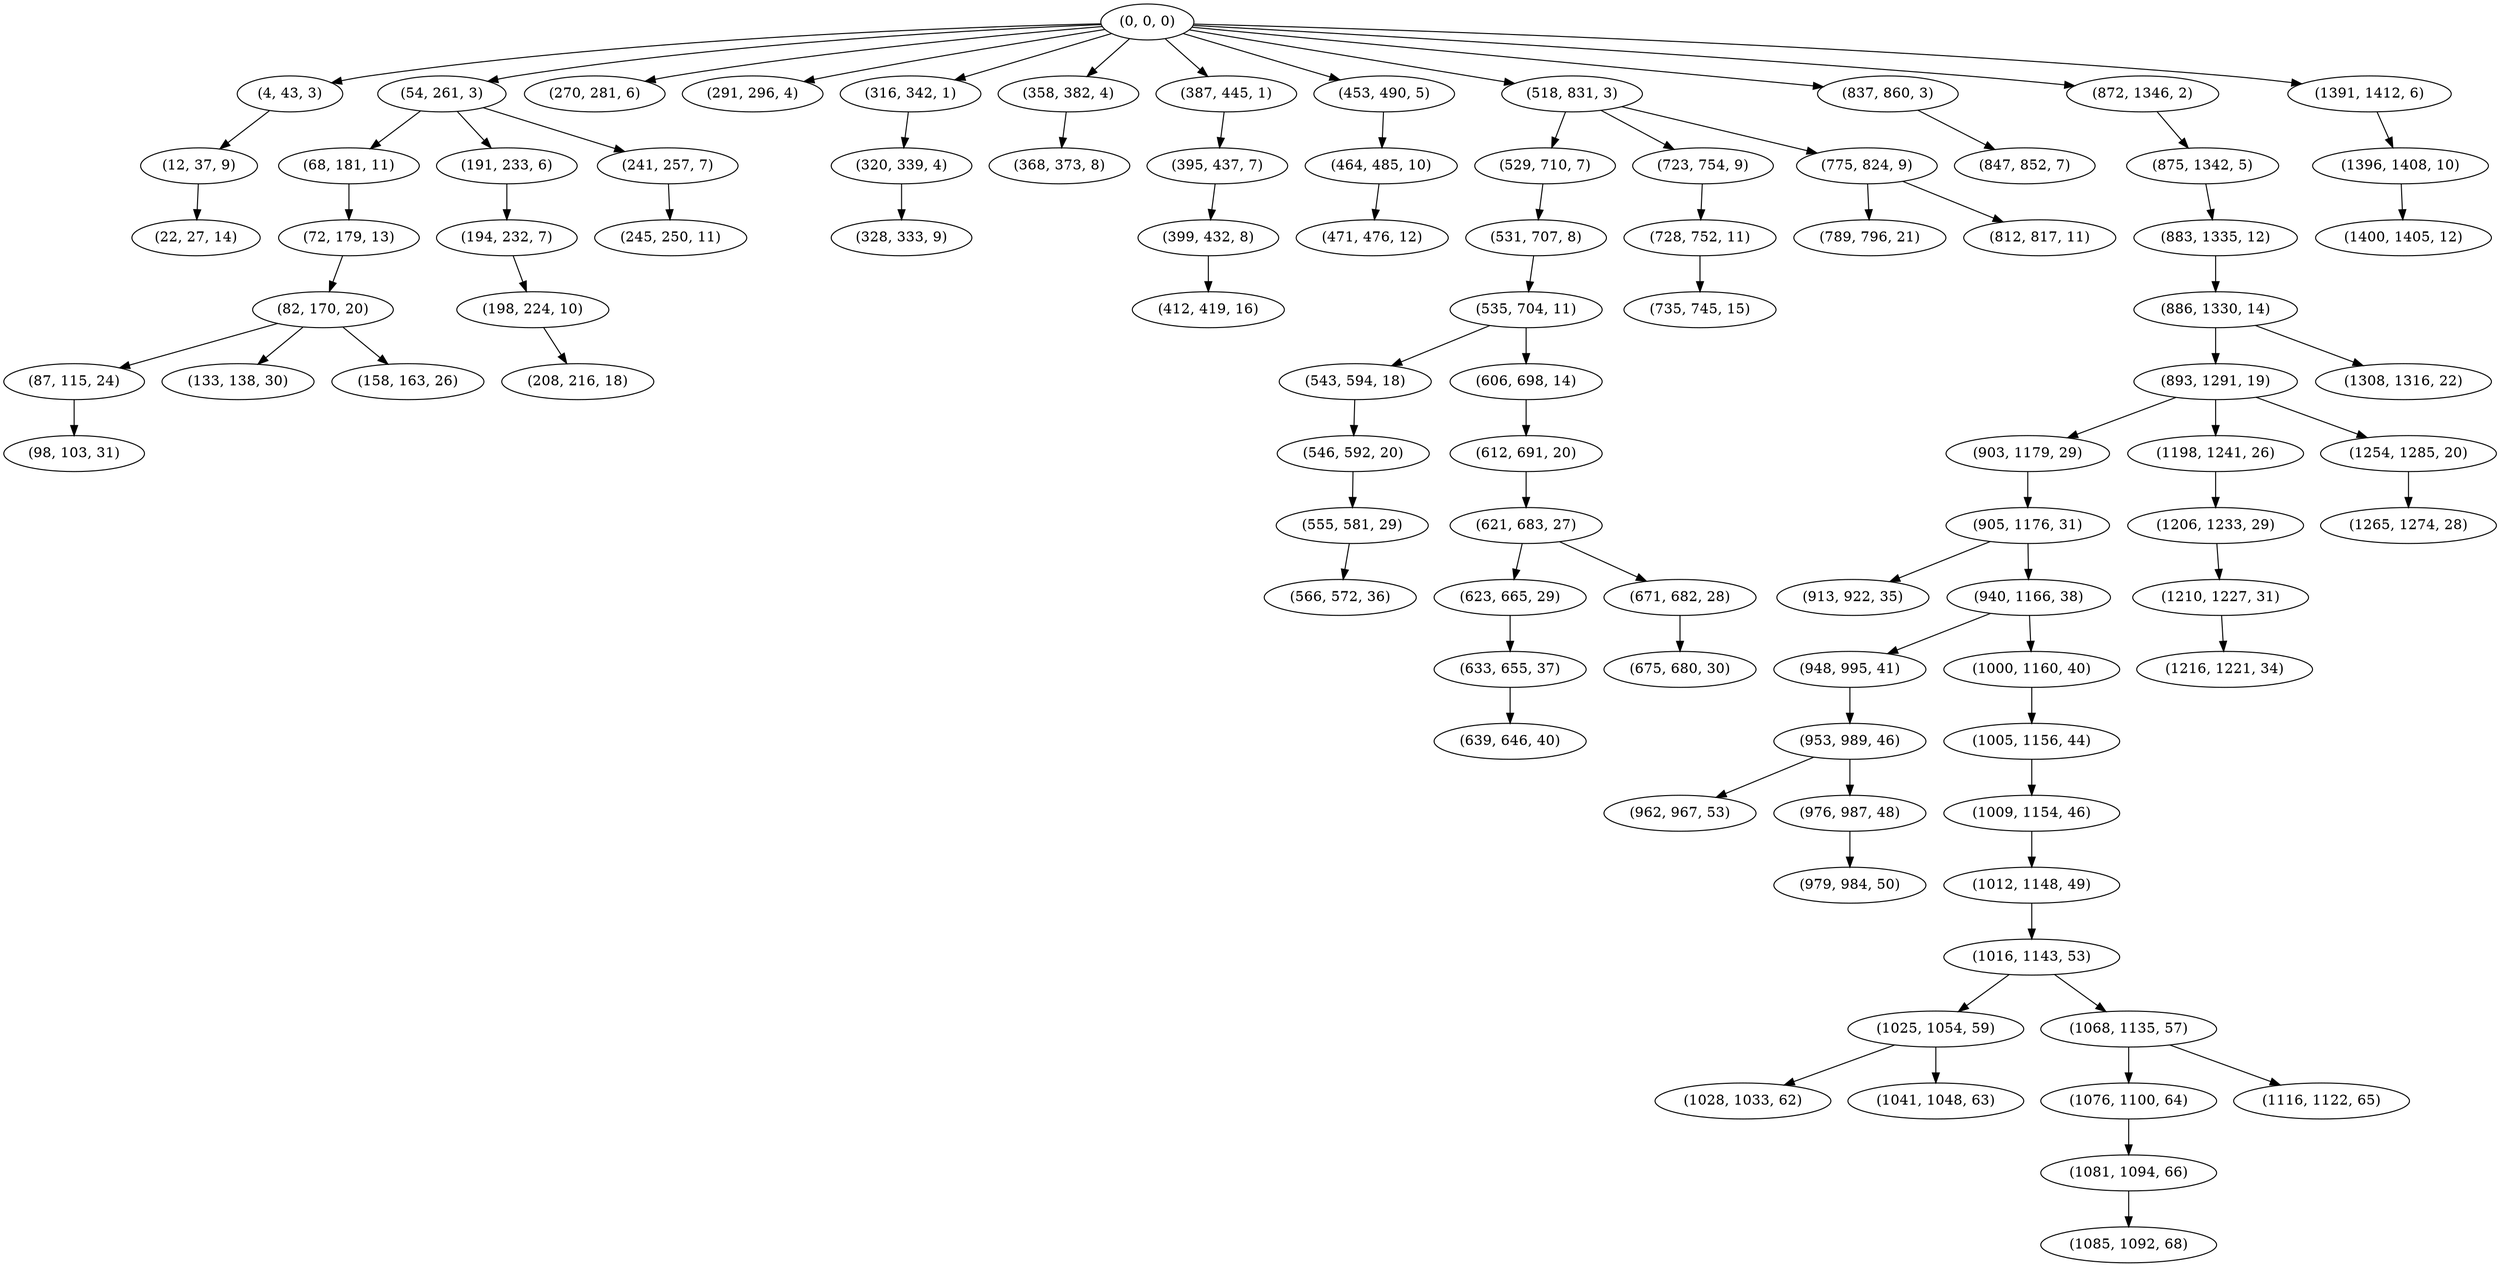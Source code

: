 digraph tree {
    "(0, 0, 0)";
    "(4, 43, 3)";
    "(12, 37, 9)";
    "(22, 27, 14)";
    "(54, 261, 3)";
    "(68, 181, 11)";
    "(72, 179, 13)";
    "(82, 170, 20)";
    "(87, 115, 24)";
    "(98, 103, 31)";
    "(133, 138, 30)";
    "(158, 163, 26)";
    "(191, 233, 6)";
    "(194, 232, 7)";
    "(198, 224, 10)";
    "(208, 216, 18)";
    "(241, 257, 7)";
    "(245, 250, 11)";
    "(270, 281, 6)";
    "(291, 296, 4)";
    "(316, 342, 1)";
    "(320, 339, 4)";
    "(328, 333, 9)";
    "(358, 382, 4)";
    "(368, 373, 8)";
    "(387, 445, 1)";
    "(395, 437, 7)";
    "(399, 432, 8)";
    "(412, 419, 16)";
    "(453, 490, 5)";
    "(464, 485, 10)";
    "(471, 476, 12)";
    "(518, 831, 3)";
    "(529, 710, 7)";
    "(531, 707, 8)";
    "(535, 704, 11)";
    "(543, 594, 18)";
    "(546, 592, 20)";
    "(555, 581, 29)";
    "(566, 572, 36)";
    "(606, 698, 14)";
    "(612, 691, 20)";
    "(621, 683, 27)";
    "(623, 665, 29)";
    "(633, 655, 37)";
    "(639, 646, 40)";
    "(671, 682, 28)";
    "(675, 680, 30)";
    "(723, 754, 9)";
    "(728, 752, 11)";
    "(735, 745, 15)";
    "(775, 824, 9)";
    "(789, 796, 21)";
    "(812, 817, 11)";
    "(837, 860, 3)";
    "(847, 852, 7)";
    "(872, 1346, 2)";
    "(875, 1342, 5)";
    "(883, 1335, 12)";
    "(886, 1330, 14)";
    "(893, 1291, 19)";
    "(903, 1179, 29)";
    "(905, 1176, 31)";
    "(913, 922, 35)";
    "(940, 1166, 38)";
    "(948, 995, 41)";
    "(953, 989, 46)";
    "(962, 967, 53)";
    "(976, 987, 48)";
    "(979, 984, 50)";
    "(1000, 1160, 40)";
    "(1005, 1156, 44)";
    "(1009, 1154, 46)";
    "(1012, 1148, 49)";
    "(1016, 1143, 53)";
    "(1025, 1054, 59)";
    "(1028, 1033, 62)";
    "(1041, 1048, 63)";
    "(1068, 1135, 57)";
    "(1076, 1100, 64)";
    "(1081, 1094, 66)";
    "(1085, 1092, 68)";
    "(1116, 1122, 65)";
    "(1198, 1241, 26)";
    "(1206, 1233, 29)";
    "(1210, 1227, 31)";
    "(1216, 1221, 34)";
    "(1254, 1285, 20)";
    "(1265, 1274, 28)";
    "(1308, 1316, 22)";
    "(1391, 1412, 6)";
    "(1396, 1408, 10)";
    "(1400, 1405, 12)";
    "(0, 0, 0)" -> "(4, 43, 3)";
    "(0, 0, 0)" -> "(54, 261, 3)";
    "(0, 0, 0)" -> "(270, 281, 6)";
    "(0, 0, 0)" -> "(291, 296, 4)";
    "(0, 0, 0)" -> "(316, 342, 1)";
    "(0, 0, 0)" -> "(358, 382, 4)";
    "(0, 0, 0)" -> "(387, 445, 1)";
    "(0, 0, 0)" -> "(453, 490, 5)";
    "(0, 0, 0)" -> "(518, 831, 3)";
    "(0, 0, 0)" -> "(837, 860, 3)";
    "(0, 0, 0)" -> "(872, 1346, 2)";
    "(0, 0, 0)" -> "(1391, 1412, 6)";
    "(4, 43, 3)" -> "(12, 37, 9)";
    "(12, 37, 9)" -> "(22, 27, 14)";
    "(54, 261, 3)" -> "(68, 181, 11)";
    "(54, 261, 3)" -> "(191, 233, 6)";
    "(54, 261, 3)" -> "(241, 257, 7)";
    "(68, 181, 11)" -> "(72, 179, 13)";
    "(72, 179, 13)" -> "(82, 170, 20)";
    "(82, 170, 20)" -> "(87, 115, 24)";
    "(82, 170, 20)" -> "(133, 138, 30)";
    "(82, 170, 20)" -> "(158, 163, 26)";
    "(87, 115, 24)" -> "(98, 103, 31)";
    "(191, 233, 6)" -> "(194, 232, 7)";
    "(194, 232, 7)" -> "(198, 224, 10)";
    "(198, 224, 10)" -> "(208, 216, 18)";
    "(241, 257, 7)" -> "(245, 250, 11)";
    "(316, 342, 1)" -> "(320, 339, 4)";
    "(320, 339, 4)" -> "(328, 333, 9)";
    "(358, 382, 4)" -> "(368, 373, 8)";
    "(387, 445, 1)" -> "(395, 437, 7)";
    "(395, 437, 7)" -> "(399, 432, 8)";
    "(399, 432, 8)" -> "(412, 419, 16)";
    "(453, 490, 5)" -> "(464, 485, 10)";
    "(464, 485, 10)" -> "(471, 476, 12)";
    "(518, 831, 3)" -> "(529, 710, 7)";
    "(518, 831, 3)" -> "(723, 754, 9)";
    "(518, 831, 3)" -> "(775, 824, 9)";
    "(529, 710, 7)" -> "(531, 707, 8)";
    "(531, 707, 8)" -> "(535, 704, 11)";
    "(535, 704, 11)" -> "(543, 594, 18)";
    "(535, 704, 11)" -> "(606, 698, 14)";
    "(543, 594, 18)" -> "(546, 592, 20)";
    "(546, 592, 20)" -> "(555, 581, 29)";
    "(555, 581, 29)" -> "(566, 572, 36)";
    "(606, 698, 14)" -> "(612, 691, 20)";
    "(612, 691, 20)" -> "(621, 683, 27)";
    "(621, 683, 27)" -> "(623, 665, 29)";
    "(621, 683, 27)" -> "(671, 682, 28)";
    "(623, 665, 29)" -> "(633, 655, 37)";
    "(633, 655, 37)" -> "(639, 646, 40)";
    "(671, 682, 28)" -> "(675, 680, 30)";
    "(723, 754, 9)" -> "(728, 752, 11)";
    "(728, 752, 11)" -> "(735, 745, 15)";
    "(775, 824, 9)" -> "(789, 796, 21)";
    "(775, 824, 9)" -> "(812, 817, 11)";
    "(837, 860, 3)" -> "(847, 852, 7)";
    "(872, 1346, 2)" -> "(875, 1342, 5)";
    "(875, 1342, 5)" -> "(883, 1335, 12)";
    "(883, 1335, 12)" -> "(886, 1330, 14)";
    "(886, 1330, 14)" -> "(893, 1291, 19)";
    "(886, 1330, 14)" -> "(1308, 1316, 22)";
    "(893, 1291, 19)" -> "(903, 1179, 29)";
    "(893, 1291, 19)" -> "(1198, 1241, 26)";
    "(893, 1291, 19)" -> "(1254, 1285, 20)";
    "(903, 1179, 29)" -> "(905, 1176, 31)";
    "(905, 1176, 31)" -> "(913, 922, 35)";
    "(905, 1176, 31)" -> "(940, 1166, 38)";
    "(940, 1166, 38)" -> "(948, 995, 41)";
    "(940, 1166, 38)" -> "(1000, 1160, 40)";
    "(948, 995, 41)" -> "(953, 989, 46)";
    "(953, 989, 46)" -> "(962, 967, 53)";
    "(953, 989, 46)" -> "(976, 987, 48)";
    "(976, 987, 48)" -> "(979, 984, 50)";
    "(1000, 1160, 40)" -> "(1005, 1156, 44)";
    "(1005, 1156, 44)" -> "(1009, 1154, 46)";
    "(1009, 1154, 46)" -> "(1012, 1148, 49)";
    "(1012, 1148, 49)" -> "(1016, 1143, 53)";
    "(1016, 1143, 53)" -> "(1025, 1054, 59)";
    "(1016, 1143, 53)" -> "(1068, 1135, 57)";
    "(1025, 1054, 59)" -> "(1028, 1033, 62)";
    "(1025, 1054, 59)" -> "(1041, 1048, 63)";
    "(1068, 1135, 57)" -> "(1076, 1100, 64)";
    "(1068, 1135, 57)" -> "(1116, 1122, 65)";
    "(1076, 1100, 64)" -> "(1081, 1094, 66)";
    "(1081, 1094, 66)" -> "(1085, 1092, 68)";
    "(1198, 1241, 26)" -> "(1206, 1233, 29)";
    "(1206, 1233, 29)" -> "(1210, 1227, 31)";
    "(1210, 1227, 31)" -> "(1216, 1221, 34)";
    "(1254, 1285, 20)" -> "(1265, 1274, 28)";
    "(1391, 1412, 6)" -> "(1396, 1408, 10)";
    "(1396, 1408, 10)" -> "(1400, 1405, 12)";
}
